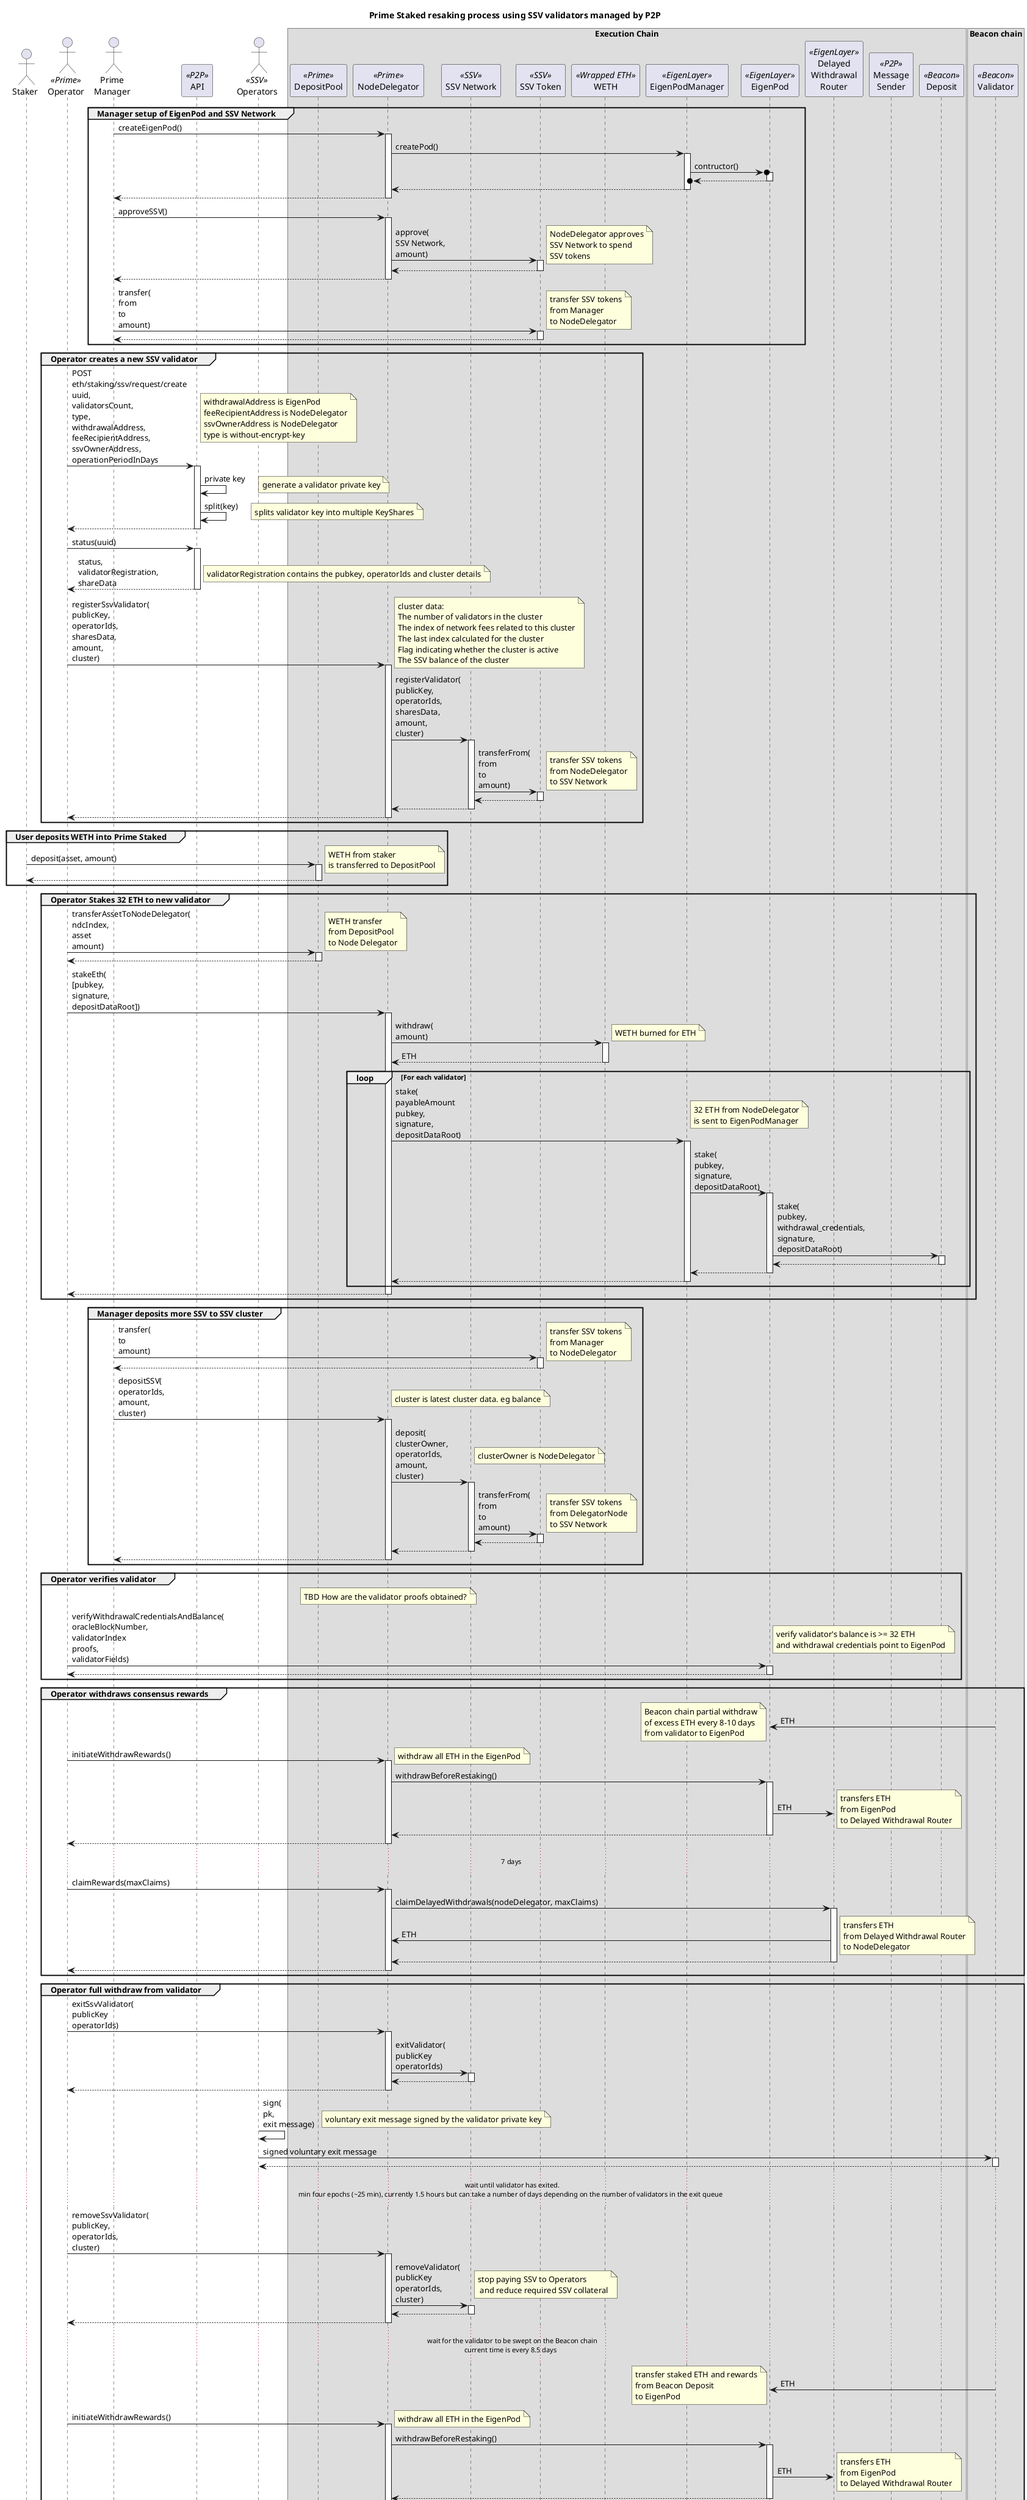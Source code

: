 @startuml

skinparam tabSize 2

title "Prime Staked resaking process using SSV validators managed by P2P"

actor "Staker" as staker
actor "Operator" as op <<Prime>>
actor "Prime\nManager" as man
participant "API" as api <<P2P>>
actor "Operators" as ssvOp <<SSV>>

box "Execution Chain"
participant "DepositPool" as dp <<Prime>>
participant "NodeDelegator" as nd <<Prime>>
participant "SSV Network" as ssvNet <<SSV>>
participant "SSV Token" as ssv <<SSV>>
participant "WETH" as weth <<Wrapped ETH>>
participant "EigenPodManager" as podMan <<EigenLayer>>
participant "EigenPod" as pod <<EigenLayer>>
participant "Delayed\nWithdrawal\nRouter" as dwr <<EigenLayer>>
participant "Message\nSender" as msg <<P2P>>
participant "Deposit" as dep <<Beacon>>
end box

box "Beacon chain"
participant "Validator" as val <<Beacon>>
end box

group Manager setup of EigenPod and SSV Network
man -> nd : createEigenPod()
activate nd
nd -> podMan : createPod()
activate podMan
podMan ->o pod: contructor()
activate pod
return
return
return

man -> nd : approveSSV()
activate nd
nd -> ssv : approve(\nSSV Network,\namount)
activate ssv
note right : NodeDelegator approves\nSSV Network to spend\nSSV tokens
return
' nd -> ssvNet : setFeeRecipientAddress(\nrecipient)
' activate ssvNet
' note right : NodeDelegator set as the fee recipient
' return
return

man -> ssv : transfer(\nfrom\nto\namount)
activate ssv
note right : transfer SSV tokens\nfrom Manager\nto NodeDelegator
return

' man -> ssv : approve(\nSSV Network,\namount)
' activate ssv
' note right : Manger approves\nSSV Network to spend\nSSV tokens
' return

' man -> ssvNet : deposit(clusterOwner,\noperatorIds,\namount,\ncluster)
' activate ssvNet
' note right
' who is the clusterOwner?
' is operatorIds the P2P ids?
' cluster?
' end note
' ssvNet -> ssv : transferFrom(\nfrom\nto\namount)
' activate ssv
' note right: transfer SSV tokens\nfrom Manager\nto SSV Network
' return
' return

end

group Operator creates a new SSV validator

op -> api: POST\neth/staking/ssv/request/create\nuuid,\nvalidatorsCount,\ntype,\nwithdrawalAddress,\nfeeRecipientAddress,\nssvOwnerAddress,\noperationPeriodInDays
activate api
note right
withdrawalAddress is EigenPod
feeRecipientAddress is NodeDelegator
ssvOwnerAddress is NodeDelegator
type is without-encrypt-key
end note
api -> api: private key
note right : generate a validator private key
api -> api: split(key)
note right : splits validator key into multiple KeyShares
return

op -> api: status(uuid)
activate api
return status,\nvalidatorRegistration,\nshareData
note right : validatorRegistration contains the pubkey, operatorIds and cluster details

op -> nd : registerSsvValidator(\npublicKey,\noperatorIds,\nsharesData,\namount,\ncluster)
activate nd
note right
cluster data:
The number of validators in the cluster
The index of network fees related to this cluster
The last index calculated for the cluster
Flag indicating whether the cluster is active
The SSV balance of the cluster
end note
nd -> ssvNet : registerValidator(\npublicKey,\noperatorIds,\nsharesData,\namount,\ncluster)
activate ssvNet
ssvNet -> ssv : transferFrom(\nfrom\nto\namount)
activate ssv
note right: transfer SSV tokens\nfrom NodeDelegator\nto SSV Network
return
return
return


' op -> ssvNet : bulkRegisterValidator(\npublicKeys,\noperatorIds,\nsharesData,\namount,\ncluster)
' activate ssvNet
' note right : amount 0 as SSV tokens already deposited
' return

end group

group User deposits WETH into Prime Staked

staker -> dp : deposit(asset, amount)
note right : WETH from staker\nis transferred to DepositPool
activate dp
return

end group

group Operator Stakes 32 ETH to new validator

op -> dp : transferAssetToNodeDelegator(\nndcIndex,\nasset\namount)
activate dp
note right : WETH transfer\nfrom DepositPool\nto Node Delegator
return

' op -> nd : stakeEth(\npubkey,\nsignature,\ndepositDataRoot)
' activate nd
' nd -> weth : withdraw(\namount)
' activate weth
' note right : WETH burned for ETH
' return ETH
' nd -> podMan : stake(\npayableAmount\npubkey,\nsignature,\ndepositDataRoot)
' note right : 32 ETH from NodeDelegator\nis sent to EigenPodManager
' activate podMan
' podMan -> pod : stake(\npubkey,\nsignature,\ndepositDataRoot)
' activate pod
' pod -> dep : stake(\npubkey,\nwithdrawal_credentials,\nsignature,\ndepositDataRoot)
' activate dep
' return
' return
' return
' return


op -> nd : stakeEth(\n[pubkey,\nsignature,\ndepositDataRoot])
activate nd
nd -> weth : withdraw(\namount)
activate weth
note right : WETH burned for ETH
return ETH

loop For each validator

nd -> podMan : stake(\npayableAmount\npubkey,\nsignature,\ndepositDataRoot)
note right : 32 ETH from NodeDelegator\nis sent to EigenPodManager
activate podMan
podMan -> pod : stake(\npubkey,\nsignature,\ndepositDataRoot)
activate pod
pod -> dep : stake(\npubkey,\nwithdrawal_credentials,\nsignature,\ndepositDataRoot)
activate dep
return
return
return

end loop
return

end group

' group Manager adds another validator

' man -> api: POST nodes-request/create\nuuid,\ntype,\nnodesOptions,\neigenPodOwnerAddress,\ncontrollerAddress,\nfeeRecipientAddress
' activate api
' note right : eigenPodOwnerAddress is the NodeDelegator
' return

' man -> api: status(uuid)
' activate api
' return status,\neigenPodAddress,\npubkey,\nsignature,\ndepositDataRoot,\nwithdrawalCredentials,\ndepositMessageRoot

' end group


group Manager deposits more SSV to SSV cluster


man -> ssv : transfer(\nto\namount)
activate ssv
note right : transfer SSV tokens\nfrom Manager\nto NodeDelegator
return

man -> nd : depositSSV(\noperatorIds,\namount,\ncluster)
activate nd
note right : cluster is latest cluster data. eg balance
nd -> ssvNet : deposit(\nclusterOwner,\noperatorIds,\namount,\ncluster)
activate ssvNet
note right : clusterOwner is NodeDelegator
ssvNet -> ssv : transferFrom(\nfrom\nto\namount)
activate ssv
note right: transfer SSV tokens\nfrom DelegatorNode\nto SSV Network
return
return
return
end group


group Operator verifies validator

note over nd
TBD How are the validator proofs obtained?
end note

op -> pod : verifyWithdrawalCredentialsAndBalance(\noracleBlockNumber,\nvalidatorIndex\nproofs,\nvalidatorFields)
activate pod
note right
verify validator's balance is >= 32 ETH
and withdrawal credentials point to EigenPod
end note
return
end group

group Operator withdraws consensus rewards

val -> pod : ETH
note left : Beacon chain partial withdraw\nof excess ETH every 8-10 days\nfrom validator to EigenPod

op -> nd : initiateWithdrawRewards()
activate nd
note right : withdraw all ETH in the EigenPod
nd -> pod : withdrawBeforeRestaking()
activate pod
pod -> dwr : ETH
note right : transfers ETH\nfrom EigenPod\nto Delayed Withdrawal Router
return
return

... 7 days ...

op -> nd : claimRewards(maxClaims)
activate nd
nd -> dwr : claimDelayedWithdrawals(nodeDelegator, maxClaims)
activate dwr
dwr -> nd : ETH
note right : transfers ETH\nfrom Delayed Withdrawal Router\nto NodeDelegator
return
return

end group

group Operator full withdraw from validator

op -> nd : exitSsvValidator(\npublicKey\noperatorIds)
activate nd
nd -> ssvNet : exitValidator(\npublicKey\noperatorIds)
activate ssvNet
return
return

ssvOp -> ssvOp : sign(\npk,\nexit message)
note right : voluntary exit message signed by the validator private key
ssvOp -> val : signed voluntary exit message
activate val
return

... wait until validator has exited.\nmin four epochs (~25 min), currently 1.5 hours but can take a number of days depending on the number of validators in the exit queue ...

op -> nd : removeSsvValidator(\npublicKey,\noperatorIds,\ncluster)
activate nd
nd -> ssvNet : removeValidator(\npublicKey\noperatorIds,\ncluster)
activate ssvNet
note right : stop paying SSV to Operators\n and reduce required SSV collateral
return
return

... wait for the validator to be swept on the Beacon chain\ncurrent time is every 8.5 days ...

val -> pod : ETH
note left : transfer staked ETH and rewards\nfrom Beacon Deposit\nto EigenPod

op -> nd : initiateWithdrawRewards()
activate nd
note right : withdraw all ETH in the EigenPod
nd -> pod : withdrawBeforeRestaking()
activate pod
pod -> dwr : ETH
note right : transfers ETH\nfrom EigenPod\nto Delayed Withdrawal Router
return
return

... 7 days ...

op -> nd : claimRewards(maxClaims)
activate nd
nd -> dwr : claimDelayedWithdrawals(nodeDelegator, maxClaims)
activate dwr
dwr -> nd : ETH
note right : transfers ETH\nfrom Delayed Withdrawal Router\nto NodeDelegator
return
return

end group

@enduml
